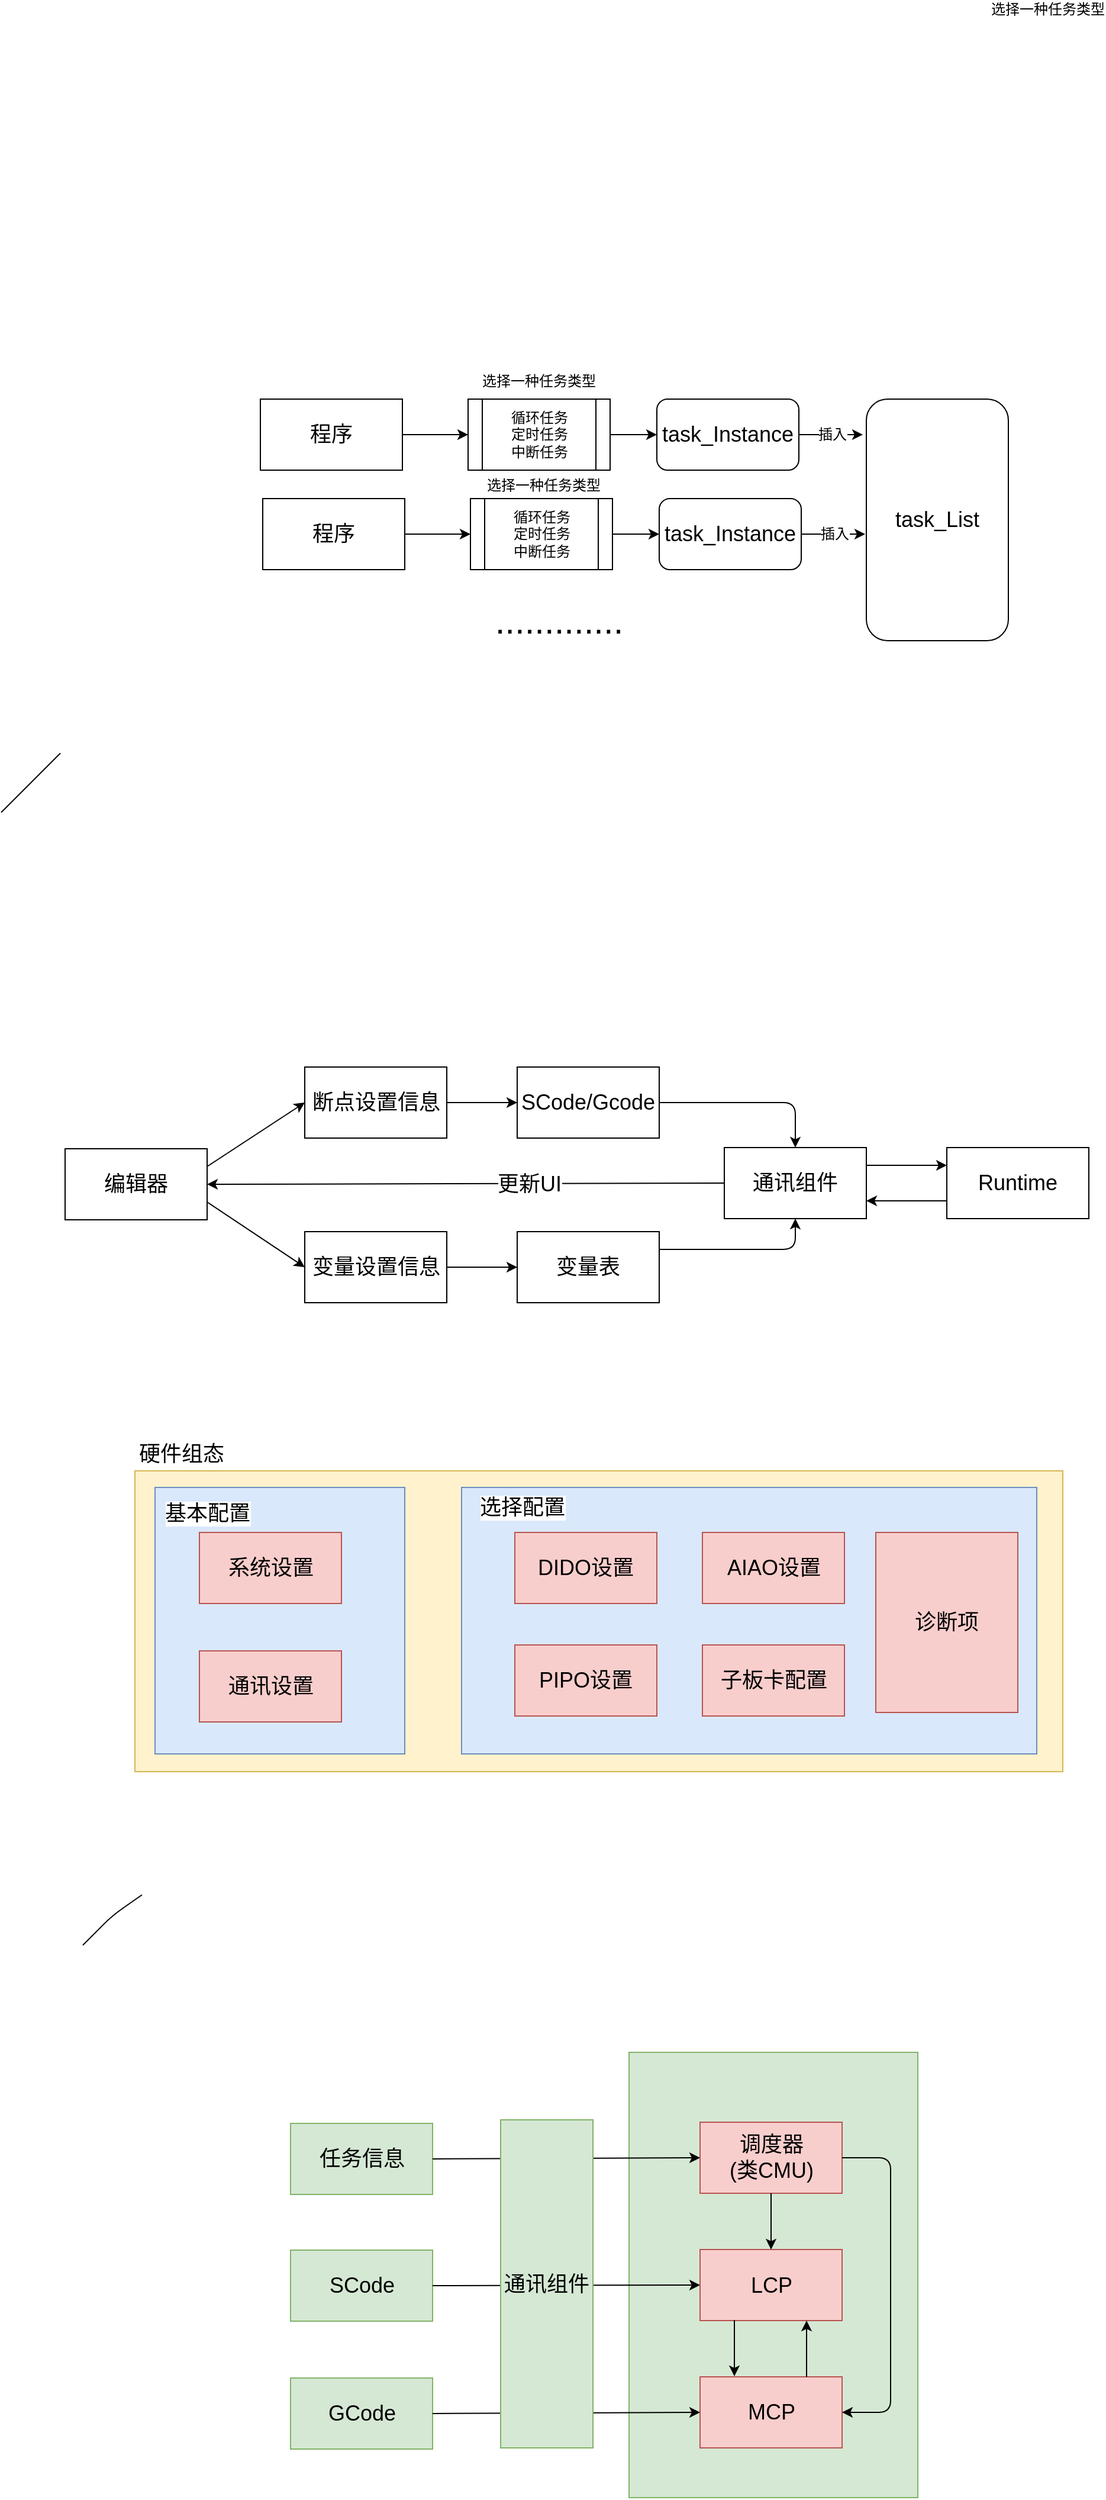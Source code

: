 <mxfile version="12.2.6" type="github" pages="1">
  <diagram id="iVK3ShdwLWbgninj1tHv" name="Page-1">
    <mxGraphModel dx="1488" dy="998" grid="0" gridSize="10" guides="1" tooltips="1" connect="1" arrows="1" fold="1" page="0" pageScale="1" pageWidth="827" pageHeight="1169" math="0" shadow="0">
      <root>
        <mxCell id="0"/>
        <mxCell id="1" parent="0"/>
        <mxCell id="r77TQMJBqD1MutyU2JvS-3" value="" style="rounded=0;whiteSpace=wrap;html=1;fillColor=#d5e8d4;strokeColor=#82b366;" vertex="1" parent="1">
          <mxGeometry x="269.5" y="1640" width="244" height="376" as="geometry"/>
        </mxCell>
        <mxCell id="p2M6NOosVOnFMMnS_r7A-87" value="" style="rounded=0;whiteSpace=wrap;html=1;fontSize=18;fillColor=#fff2cc;strokeColor=#d6b656;" parent="1" vertex="1">
          <mxGeometry x="-148" y="1149" width="784" height="254" as="geometry"/>
        </mxCell>
        <mxCell id="p2M6NOosVOnFMMnS_r7A-80" value="" style="rounded=0;whiteSpace=wrap;html=1;fontSize=18;fillColor=#dae8fc;strokeColor=#6c8ebf;" parent="1" vertex="1">
          <mxGeometry x="128" y="1163" width="486" height="225" as="geometry"/>
        </mxCell>
        <mxCell id="p2M6NOosVOnFMMnS_r7A-79" value="" style="rounded=0;whiteSpace=wrap;html=1;fontSize=18;fillColor=#dae8fc;strokeColor=#6c8ebf;" parent="1" vertex="1">
          <mxGeometry x="-131" y="1163" width="211" height="225" as="geometry"/>
        </mxCell>
        <mxCell id="p2M6NOosVOnFMMnS_r7A-1" value="&lt;font style=&quot;font-size: 18px;&quot;&gt;程序&lt;/font&gt;" style="rounded=0;whiteSpace=wrap;html=1;fontSize=18;" parent="1" vertex="1">
          <mxGeometry x="-42" y="244" width="120" height="60" as="geometry"/>
        </mxCell>
        <mxCell id="p2M6NOosVOnFMMnS_r7A-2" value="" style="endArrow=classic;html=1;exitX=1;exitY=0.5;exitDx=0;exitDy=0;entryX=0;entryY=0.5;entryDx=0;entryDy=0;" parent="1" source="p2M6NOosVOnFMMnS_r7A-11" target="p2M6NOosVOnFMMnS_r7A-5" edge="1">
          <mxGeometry width="50" height="50" relative="1" as="geometry">
            <mxPoint x="-42" y="375" as="sourcePoint"/>
            <mxPoint x="156" y="274" as="targetPoint"/>
          </mxGeometry>
        </mxCell>
        <mxCell id="p2M6NOosVOnFMMnS_r7A-5" value="task_Instance" style="rounded=1;whiteSpace=wrap;html=1;fontSize=18;" parent="1" vertex="1">
          <mxGeometry x="293" y="244" width="120" height="60" as="geometry"/>
        </mxCell>
        <mxCell id="p2M6NOosVOnFMMnS_r7A-11" value="&lt;div&gt;循环任务&lt;/div&gt;&lt;div&gt;定时任务&lt;/div&gt;&lt;div&gt;中断任务&lt;br&gt;&lt;/div&gt;" style="shape=process;whiteSpace=wrap;html=1;backgroundOutline=1;" parent="1" vertex="1">
          <mxGeometry x="133.5" y="244" width="120" height="60" as="geometry"/>
        </mxCell>
        <mxCell id="p2M6NOosVOnFMMnS_r7A-12" value="" style="endArrow=classic;html=1;exitX=1;exitY=0.5;exitDx=0;exitDy=0;entryX=0;entryY=0.5;entryDx=0;entryDy=0;" parent="1" source="p2M6NOosVOnFMMnS_r7A-1" target="p2M6NOosVOnFMMnS_r7A-11" edge="1">
          <mxGeometry width="50" height="50" relative="1" as="geometry">
            <mxPoint x="78" y="274" as="sourcePoint"/>
            <mxPoint x="217" y="274" as="targetPoint"/>
          </mxGeometry>
        </mxCell>
        <mxCell id="p2M6NOosVOnFMMnS_r7A-14" value="" style="endArrow=none;html=1;" parent="1" edge="1">
          <mxGeometry width="50" height="50" relative="1" as="geometry">
            <mxPoint x="-261" y="593" as="sourcePoint"/>
            <mxPoint x="-211" y="543" as="targetPoint"/>
          </mxGeometry>
        </mxCell>
        <mxCell id="p2M6NOosVOnFMMnS_r7A-16" value="选择一种任务类型" style="text;html=1;resizable=0;points=[];align=center;verticalAlign=middle;labelBackgroundColor=#ffffff;" parent="p2M6NOosVOnFMMnS_r7A-14" vertex="1" connectable="0">
          <mxGeometry x="0.5" y="4" relative="1" as="geometry">
            <mxPoint x="419.5" y="-324" as="offset"/>
          </mxGeometry>
        </mxCell>
        <mxCell id="p2M6NOosVOnFMMnS_r7A-37" value="&lt;font style=&quot;font-size: 30px&quot;&gt;.............&lt;/font&gt;" style="text;html=1;resizable=0;points=[];align=center;verticalAlign=middle;labelBackgroundColor=#ffffff;fontSize=18;" parent="p2M6NOosVOnFMMnS_r7A-14" vertex="1" connectable="0">
          <mxGeometry x="0.236" y="1" relative="1" as="geometry">
            <mxPoint x="441" y="-130.5" as="offset"/>
          </mxGeometry>
        </mxCell>
        <mxCell id="p2M6NOosVOnFMMnS_r7A-18" value="" style="endArrow=classic;html=1;exitX=1;exitY=0.5;exitDx=0;exitDy=0;" parent="1" edge="1">
          <mxGeometry width="50" height="50" relative="1" as="geometry">
            <mxPoint x="413.0" y="274" as="sourcePoint"/>
            <mxPoint x="467" y="274" as="targetPoint"/>
          </mxGeometry>
        </mxCell>
        <mxCell id="p2M6NOosVOnFMMnS_r7A-19" value="插入" style="text;html=1;resizable=0;points=[];align=center;verticalAlign=middle;labelBackgroundColor=#ffffff;" parent="p2M6NOosVOnFMMnS_r7A-18" vertex="1" connectable="0">
          <mxGeometry x="0.141" y="-1" relative="1" as="geometry">
            <mxPoint x="-3.5" y="-1" as="offset"/>
          </mxGeometry>
        </mxCell>
        <mxCell id="p2M6NOosVOnFMMnS_r7A-28" value="程序" style="rounded=0;whiteSpace=wrap;html=1;fontSize=18;" parent="1" vertex="1">
          <mxGeometry x="-40" y="328" width="120" height="60" as="geometry"/>
        </mxCell>
        <mxCell id="p2M6NOosVOnFMMnS_r7A-29" value="" style="endArrow=classic;html=1;exitX=1;exitY=0.5;exitDx=0;exitDy=0;entryX=0;entryY=0.5;entryDx=0;entryDy=0;" parent="1" source="p2M6NOosVOnFMMnS_r7A-31" target="p2M6NOosVOnFMMnS_r7A-30" edge="1">
          <mxGeometry width="50" height="50" relative="1" as="geometry">
            <mxPoint x="-40" y="459" as="sourcePoint"/>
            <mxPoint x="158" y="358" as="targetPoint"/>
          </mxGeometry>
        </mxCell>
        <mxCell id="p2M6NOosVOnFMMnS_r7A-30" value="task_Instance" style="rounded=1;whiteSpace=wrap;html=1;fontSize=18;" parent="1" vertex="1">
          <mxGeometry x="295" y="328" width="120" height="60" as="geometry"/>
        </mxCell>
        <mxCell id="p2M6NOosVOnFMMnS_r7A-31" value="&lt;div&gt;循环任务&lt;/div&gt;&lt;div&gt;定时任务&lt;/div&gt;&lt;div&gt;中断任务&lt;br&gt;&lt;/div&gt;" style="shape=process;whiteSpace=wrap;html=1;backgroundOutline=1;" parent="1" vertex="1">
          <mxGeometry x="135.5" y="328" width="120" height="60" as="geometry"/>
        </mxCell>
        <mxCell id="p2M6NOosVOnFMMnS_r7A-32" value="" style="endArrow=classic;html=1;exitX=1;exitY=0.5;exitDx=0;exitDy=0;entryX=0;entryY=0.5;entryDx=0;entryDy=0;" parent="1" source="p2M6NOosVOnFMMnS_r7A-28" target="p2M6NOosVOnFMMnS_r7A-31" edge="1">
          <mxGeometry width="50" height="50" relative="1" as="geometry">
            <mxPoint x="80" y="358" as="sourcePoint"/>
            <mxPoint x="219" y="358" as="targetPoint"/>
          </mxGeometry>
        </mxCell>
        <mxCell id="p2M6NOosVOnFMMnS_r7A-33" value="选择一种任务类型" style="text;html=1;resizable=0;points=[];align=center;verticalAlign=middle;labelBackgroundColor=#ffffff;" parent="1" vertex="1" connectable="0">
          <mxGeometry x="-80.779" y="560.122" as="geometry">
            <mxPoint x="278" y="-243" as="offset"/>
          </mxGeometry>
        </mxCell>
        <mxCell id="p2M6NOosVOnFMMnS_r7A-34" value="" style="endArrow=classic;html=1;exitX=1;exitY=0.5;exitDx=0;exitDy=0;" parent="1" edge="1">
          <mxGeometry width="50" height="50" relative="1" as="geometry">
            <mxPoint x="415.0" y="358.0" as="sourcePoint"/>
            <mxPoint x="469" y="358.0" as="targetPoint"/>
          </mxGeometry>
        </mxCell>
        <mxCell id="p2M6NOosVOnFMMnS_r7A-35" value="插入" style="text;html=1;resizable=0;points=[];align=center;verticalAlign=middle;labelBackgroundColor=#ffffff;" parent="p2M6NOosVOnFMMnS_r7A-34" vertex="1" connectable="0">
          <mxGeometry x="0.141" y="-1" relative="1" as="geometry">
            <mxPoint x="-3.5" y="-1" as="offset"/>
          </mxGeometry>
        </mxCell>
        <mxCell id="p2M6NOosVOnFMMnS_r7A-36" value="task_List" style="rounded=1;whiteSpace=wrap;html=1;fontSize=18;" parent="1" vertex="1">
          <mxGeometry x="470" y="244" width="120" height="204" as="geometry"/>
        </mxCell>
        <mxCell id="p2M6NOosVOnFMMnS_r7A-38" value="选择一种任务类型" style="text;html=1;resizable=0;points=[];align=center;verticalAlign=middle;labelBackgroundColor=#ffffff;" parent="1" vertex="1" connectable="0">
          <mxGeometry x="203.384" y="238.459" as="geometry">
            <mxPoint x="419.5" y="-324" as="offset"/>
          </mxGeometry>
        </mxCell>
        <mxCell id="p2M6NOosVOnFMMnS_r7A-39" value="选择一种任务类型" style="text;html=1;resizable=0;points=[];align=center;verticalAlign=middle;labelBackgroundColor=#ffffff;" parent="1" vertex="1" connectable="0">
          <mxGeometry x="203.384" y="238.459" as="geometry">
            <mxPoint x="419.5" y="-324" as="offset"/>
          </mxGeometry>
        </mxCell>
        <mxCell id="p2M6NOosVOnFMMnS_r7A-42" value="断点设置信息" style="rounded=0;whiteSpace=wrap;html=1;fontSize=18;" parent="1" vertex="1">
          <mxGeometry x="-4.5" y="808" width="120" height="60" as="geometry"/>
        </mxCell>
        <mxCell id="p2M6NOosVOnFMMnS_r7A-43" value="变量设置信息" style="rounded=0;whiteSpace=wrap;html=1;fontSize=18;" parent="1" vertex="1">
          <mxGeometry x="-4.5" y="947" width="120" height="60" as="geometry"/>
        </mxCell>
        <mxCell id="p2M6NOosVOnFMMnS_r7A-44" value="SCode/Gcode" style="rounded=0;whiteSpace=wrap;html=1;fontSize=18;" parent="1" vertex="1">
          <mxGeometry x="175" y="808" width="120" height="60" as="geometry"/>
        </mxCell>
        <mxCell id="p2M6NOosVOnFMMnS_r7A-45" value="变量表" style="rounded=0;whiteSpace=wrap;html=1;fontSize=18;" parent="1" vertex="1">
          <mxGeometry x="175" y="947" width="120" height="60" as="geometry"/>
        </mxCell>
        <mxCell id="p2M6NOosVOnFMMnS_r7A-46" value="通讯组件" style="rounded=0;whiteSpace=wrap;html=1;fontSize=18;" parent="1" vertex="1">
          <mxGeometry x="350" y="876" width="120" height="60" as="geometry"/>
        </mxCell>
        <mxCell id="p2M6NOosVOnFMMnS_r7A-47" value="Runtime" style="rounded=0;whiteSpace=wrap;html=1;fontSize=18;" parent="1" vertex="1">
          <mxGeometry x="538" y="876" width="120" height="60" as="geometry"/>
        </mxCell>
        <mxCell id="p2M6NOosVOnFMMnS_r7A-48" value="" style="endArrow=classic;html=1;fontSize=18;fontColor=#000000;exitX=1;exitY=0.5;exitDx=0;exitDy=0;entryX=0;entryY=0.5;entryDx=0;entryDy=0;" parent="1" source="p2M6NOosVOnFMMnS_r7A-42" target="p2M6NOosVOnFMMnS_r7A-44" edge="1">
          <mxGeometry width="50" height="50" relative="1" as="geometry">
            <mxPoint x="-31" y="1036" as="sourcePoint"/>
            <mxPoint x="19" y="986" as="targetPoint"/>
          </mxGeometry>
        </mxCell>
        <mxCell id="p2M6NOosVOnFMMnS_r7A-49" value="" style="endArrow=classic;html=1;fontSize=18;fontColor=#000000;exitX=1;exitY=0.5;exitDx=0;exitDy=0;" parent="1" source="p2M6NOosVOnFMMnS_r7A-43" target="p2M6NOosVOnFMMnS_r7A-45" edge="1">
          <mxGeometry width="50" height="50" relative="1" as="geometry">
            <mxPoint x="-31" y="1078" as="sourcePoint"/>
            <mxPoint x="19" y="1028" as="targetPoint"/>
          </mxGeometry>
        </mxCell>
        <mxCell id="p2M6NOosVOnFMMnS_r7A-50" value="" style="endArrow=classic;html=1;fontSize=18;fontColor=#000000;exitX=1;exitY=0.5;exitDx=0;exitDy=0;entryX=0.5;entryY=0;entryDx=0;entryDy=0;" parent="1" source="p2M6NOosVOnFMMnS_r7A-44" target="p2M6NOosVOnFMMnS_r7A-46" edge="1">
          <mxGeometry width="50" height="50" relative="1" as="geometry">
            <mxPoint x="125.5" y="848" as="sourcePoint"/>
            <mxPoint x="185" y="848" as="targetPoint"/>
            <Array as="points">
              <mxPoint x="410" y="838"/>
            </Array>
          </mxGeometry>
        </mxCell>
        <mxCell id="p2M6NOosVOnFMMnS_r7A-51" value="" style="endArrow=classic;html=1;fontSize=18;fontColor=#000000;exitX=1;exitY=0.25;exitDx=0;exitDy=0;entryX=0.5;entryY=1;entryDx=0;entryDy=0;" parent="1" source="p2M6NOosVOnFMMnS_r7A-45" target="p2M6NOosVOnFMMnS_r7A-46" edge="1">
          <mxGeometry width="50" height="50" relative="1" as="geometry">
            <mxPoint x="-31" y="1036" as="sourcePoint"/>
            <mxPoint x="19" y="986" as="targetPoint"/>
            <Array as="points">
              <mxPoint x="410" y="962"/>
            </Array>
          </mxGeometry>
        </mxCell>
        <mxCell id="p2M6NOosVOnFMMnS_r7A-53" value="" style="endArrow=classic;html=1;fontSize=18;fontColor=#000000;exitX=1;exitY=0.25;exitDx=0;exitDy=0;entryX=0;entryY=0.25;entryDx=0;entryDy=0;" parent="1" source="p2M6NOosVOnFMMnS_r7A-46" target="p2M6NOosVOnFMMnS_r7A-47" edge="1">
          <mxGeometry width="50" height="50" relative="1" as="geometry">
            <mxPoint x="-31" y="1036" as="sourcePoint"/>
            <mxPoint x="19" y="986" as="targetPoint"/>
          </mxGeometry>
        </mxCell>
        <mxCell id="p2M6NOosVOnFMMnS_r7A-54" value="" style="endArrow=classic;html=1;fontSize=18;fontColor=#000000;exitX=0;exitY=0.75;exitDx=0;exitDy=0;entryX=1;entryY=0.75;entryDx=0;entryDy=0;" parent="1" source="p2M6NOosVOnFMMnS_r7A-47" target="p2M6NOosVOnFMMnS_r7A-46" edge="1">
          <mxGeometry width="50" height="50" relative="1" as="geometry">
            <mxPoint x="480" y="897" as="sourcePoint"/>
            <mxPoint x="550" y="897" as="targetPoint"/>
          </mxGeometry>
        </mxCell>
        <mxCell id="p2M6NOosVOnFMMnS_r7A-59" value="编辑器" style="rounded=0;whiteSpace=wrap;html=1;fontSize=18;" parent="1" vertex="1">
          <mxGeometry x="-207" y="877" width="120" height="60" as="geometry"/>
        </mxCell>
        <mxCell id="p2M6NOosVOnFMMnS_r7A-61" value="" style="endArrow=classic;html=1;fontSize=18;fontColor=#000000;exitX=1;exitY=0.25;exitDx=0;exitDy=0;entryX=0;entryY=0.5;entryDx=0;entryDy=0;" parent="1" source="p2M6NOosVOnFMMnS_r7A-59" target="p2M6NOosVOnFMMnS_r7A-42" edge="1">
          <mxGeometry width="50" height="50" relative="1" as="geometry">
            <mxPoint x="305" y="972" as="sourcePoint"/>
            <mxPoint x="420" y="927" as="targetPoint"/>
            <Array as="points"/>
          </mxGeometry>
        </mxCell>
        <mxCell id="p2M6NOosVOnFMMnS_r7A-63" value="" style="endArrow=classic;html=1;fontSize=18;fontColor=#000000;exitX=1;exitY=0.75;exitDx=0;exitDy=0;entryX=0;entryY=0.5;entryDx=0;entryDy=0;" parent="1" source="p2M6NOosVOnFMMnS_r7A-59" target="p2M6NOosVOnFMMnS_r7A-43" edge="1">
          <mxGeometry width="50" height="50" relative="1" as="geometry">
            <mxPoint x="-77" y="902" as="sourcePoint"/>
            <mxPoint x="5.5" y="848" as="targetPoint"/>
            <Array as="points"/>
          </mxGeometry>
        </mxCell>
        <mxCell id="p2M6NOosVOnFMMnS_r7A-64" value="" style="endArrow=classic;html=1;fontSize=18;fontColor=#000000;exitX=0;exitY=0.5;exitDx=0;exitDy=0;entryX=1;entryY=0.5;entryDx=0;entryDy=0;" parent="1" source="p2M6NOosVOnFMMnS_r7A-46" target="p2M6NOosVOnFMMnS_r7A-59" edge="1">
          <mxGeometry width="50" height="50" relative="1" as="geometry">
            <mxPoint x="-261" y="1078" as="sourcePoint"/>
            <mxPoint x="-211" y="1028" as="targetPoint"/>
          </mxGeometry>
        </mxCell>
        <mxCell id="p2M6NOosVOnFMMnS_r7A-65" value="&lt;div&gt;更新UI&lt;/div&gt;" style="text;html=1;resizable=0;points=[];align=center;verticalAlign=middle;labelBackgroundColor=#ffffff;fontSize=18;fontColor=#000000;" parent="p2M6NOosVOnFMMnS_r7A-64" vertex="1" connectable="0">
          <mxGeometry x="-0.245" relative="1" as="geometry">
            <mxPoint as="offset"/>
          </mxGeometry>
        </mxCell>
        <mxCell id="p2M6NOosVOnFMMnS_r7A-67" value="通讯设置" style="rounded=0;whiteSpace=wrap;html=1;fontSize=18;fillColor=#f8cecc;strokeColor=#b85450;" parent="1" vertex="1">
          <mxGeometry x="-93.5" y="1301" width="120" height="60" as="geometry"/>
        </mxCell>
        <mxCell id="p2M6NOosVOnFMMnS_r7A-68" value="DIDO设置" style="rounded=0;whiteSpace=wrap;html=1;fontSize=18;fillColor=#f8cecc;strokeColor=#b85450;" parent="1" vertex="1">
          <mxGeometry x="173" y="1201" width="120" height="60" as="geometry"/>
        </mxCell>
        <mxCell id="p2M6NOosVOnFMMnS_r7A-69" value="PIPO设置" style="rounded=0;whiteSpace=wrap;html=1;fontSize=18;fillColor=#f8cecc;strokeColor=#b85450;" parent="1" vertex="1">
          <mxGeometry x="173" y="1296" width="120" height="60" as="geometry"/>
        </mxCell>
        <mxCell id="p2M6NOosVOnFMMnS_r7A-71" value="系统设置" style="rounded=0;whiteSpace=wrap;html=1;fontSize=18;fillColor=#f8cecc;strokeColor=#b85450;" parent="1" vertex="1">
          <mxGeometry x="-93.5" y="1201" width="120" height="60" as="geometry"/>
        </mxCell>
        <mxCell id="p2M6NOosVOnFMMnS_r7A-75" value="AIAO设置" style="rounded=0;whiteSpace=wrap;html=1;fontSize=18;fillColor=#f8cecc;strokeColor=#b85450;" parent="1" vertex="1">
          <mxGeometry x="331.5" y="1201" width="120" height="60" as="geometry"/>
        </mxCell>
        <mxCell id="p2M6NOosVOnFMMnS_r7A-76" value="子板卡配置" style="rounded=0;whiteSpace=wrap;html=1;fontSize=18;fillColor=#f8cecc;strokeColor=#b85450;" parent="1" vertex="1">
          <mxGeometry x="331.5" y="1296" width="120" height="60" as="geometry"/>
        </mxCell>
        <mxCell id="p2M6NOosVOnFMMnS_r7A-81" value="" style="endArrow=none;html=1;fontSize=18;fontColor=#000000;" parent="1" edge="1">
          <mxGeometry width="50" height="50" relative="1" as="geometry">
            <mxPoint x="-192" y="1549.5" as="sourcePoint"/>
            <mxPoint x="-142" y="1507" as="targetPoint"/>
            <Array as="points">
              <mxPoint x="-167" y="1524.5"/>
            </Array>
          </mxGeometry>
        </mxCell>
        <mxCell id="p2M6NOosVOnFMMnS_r7A-82" value="基本配置" style="text;html=1;resizable=0;points=[];align=center;verticalAlign=middle;labelBackgroundColor=#ffffff;fontSize=18;fontColor=#000000;" parent="p2M6NOosVOnFMMnS_r7A-81" vertex="1" connectable="0">
          <mxGeometry x="0.741" relative="1" as="geometry">
            <mxPoint x="61.5" y="-327" as="offset"/>
          </mxGeometry>
        </mxCell>
        <mxCell id="p2M6NOosVOnFMMnS_r7A-85" value="选择配置" style="text;html=1;resizable=0;points=[];align=center;verticalAlign=middle;labelBackgroundColor=#ffffff;fontSize=18;fontColor=#000000;" parent="p2M6NOosVOnFMMnS_r7A-81" vertex="1" connectable="0">
          <mxGeometry x="0.834" relative="1" as="geometry">
            <mxPoint x="325.5" y="-330.5" as="offset"/>
          </mxGeometry>
        </mxCell>
        <mxCell id="p2M6NOosVOnFMMnS_r7A-88" value="硬件组态" style="text;html=1;resizable=0;points=[];align=center;verticalAlign=middle;labelBackgroundColor=#ffffff;fontSize=18;fontColor=#000000;" parent="p2M6NOosVOnFMMnS_r7A-81" vertex="1" connectable="0">
          <mxGeometry x="0.812" y="1" relative="1" as="geometry">
            <mxPoint x="39" y="-375.5" as="offset"/>
          </mxGeometry>
        </mxCell>
        <mxCell id="p2M6NOosVOnFMMnS_r7A-90" value="诊断项" style="rounded=0;whiteSpace=wrap;html=1;fontSize=18;fillColor=#f8cecc;strokeColor=#b85450;" parent="1" vertex="1">
          <mxGeometry x="478" y="1201" width="120" height="152" as="geometry"/>
        </mxCell>
        <mxCell id="p2M6NOosVOnFMMnS_r7A-93" value="SCode" style="rounded=0;whiteSpace=wrap;html=1;fontSize=18;fillColor=#d5e8d4;strokeColor=#82b366;" parent="1" vertex="1">
          <mxGeometry x="-16.5" y="1807" width="120" height="60" as="geometry"/>
        </mxCell>
        <mxCell id="p2M6NOosVOnFMMnS_r7A-94" value="GCode" style="rounded=0;whiteSpace=wrap;html=1;fontSize=18;fillColor=#d5e8d4;strokeColor=#82b366;" parent="1" vertex="1">
          <mxGeometry x="-16.5" y="1915" width="120" height="60" as="geometry"/>
        </mxCell>
        <mxCell id="p2M6NOosVOnFMMnS_r7A-95" value="任务信息" style="rounded=0;whiteSpace=wrap;html=1;fontSize=18;fillColor=#d5e8d4;strokeColor=#82b366;" parent="1" vertex="1">
          <mxGeometry x="-16.5" y="1700" width="120" height="60" as="geometry"/>
        </mxCell>
        <mxCell id="p2M6NOosVOnFMMnS_r7A-96" value="&lt;div&gt;调度器&lt;/div&gt;&lt;div&gt;(类CMU)&lt;br&gt;&lt;/div&gt;" style="rounded=0;whiteSpace=wrap;html=1;fontSize=18;fillColor=#f8cecc;strokeColor=#b85450;" parent="1" vertex="1">
          <mxGeometry x="329.5" y="1699" width="120" height="60" as="geometry"/>
        </mxCell>
        <mxCell id="p2M6NOosVOnFMMnS_r7A-97" value="LCP" style="rounded=0;whiteSpace=wrap;html=1;fontSize=18;fillColor=#f8cecc;strokeColor=#b85450;" parent="1" vertex="1">
          <mxGeometry x="329.5" y="1806.5" width="120" height="60" as="geometry"/>
        </mxCell>
        <mxCell id="p2M6NOosVOnFMMnS_r7A-98" value="MCP" style="rounded=0;whiteSpace=wrap;html=1;fontSize=18;fillColor=#f8cecc;strokeColor=#b85450;" parent="1" vertex="1">
          <mxGeometry x="329.5" y="1914" width="120" height="60" as="geometry"/>
        </mxCell>
        <mxCell id="p2M6NOosVOnFMMnS_r7A-99" value="" style="endArrow=classic;html=1;fontSize=18;fontColor=#000000;exitX=1;exitY=0.5;exitDx=0;exitDy=0;entryX=0;entryY=0.5;entryDx=0;entryDy=0;" parent="1" source="p2M6NOosVOnFMMnS_r7A-95" target="p2M6NOosVOnFMMnS_r7A-96" edge="1">
          <mxGeometry width="50" height="50" relative="1" as="geometry">
            <mxPoint x="-216" y="2046" as="sourcePoint"/>
            <mxPoint x="-166" y="1996" as="targetPoint"/>
          </mxGeometry>
        </mxCell>
        <mxCell id="p2M6NOosVOnFMMnS_r7A-102" value="" style="endArrow=classic;html=1;fontSize=18;fontColor=#000000;exitX=1;exitY=0.5;exitDx=0;exitDy=0;entryX=0;entryY=0.5;entryDx=0;entryDy=0;" parent="1" source="p2M6NOosVOnFMMnS_r7A-93" target="p2M6NOosVOnFMMnS_r7A-97" edge="1">
          <mxGeometry width="50" height="50" relative="1" as="geometry">
            <mxPoint x="113.5" y="1740" as="sourcePoint"/>
            <mxPoint x="305" y="1740" as="targetPoint"/>
          </mxGeometry>
        </mxCell>
        <mxCell id="p2M6NOosVOnFMMnS_r7A-103" value="" style="endArrow=classic;html=1;fontSize=18;fontColor=#000000;exitX=1;exitY=0.5;exitDx=0;exitDy=0;entryX=0;entryY=0.5;entryDx=0;entryDy=0;" parent="1" source="p2M6NOosVOnFMMnS_r7A-94" target="p2M6NOosVOnFMMnS_r7A-98" edge="1">
          <mxGeometry width="50" height="50" relative="1" as="geometry">
            <mxPoint x="123.5" y="1750" as="sourcePoint"/>
            <mxPoint x="315" y="1750" as="targetPoint"/>
          </mxGeometry>
        </mxCell>
        <mxCell id="p2M6NOosVOnFMMnS_r7A-101" value="通讯组件" style="rounded=0;whiteSpace=wrap;html=1;fontSize=18;fillColor=#d5e8d4;strokeColor=#82b366;" parent="1" vertex="1">
          <mxGeometry x="161" y="1697" width="78" height="277" as="geometry"/>
        </mxCell>
        <mxCell id="p2M6NOosVOnFMMnS_r7A-104" value="" style="endArrow=classic;html=1;fontSize=18;fontColor=#000000;exitX=0.5;exitY=1;exitDx=0;exitDy=0;entryX=0.5;entryY=0;entryDx=0;entryDy=0;" parent="1" source="p2M6NOosVOnFMMnS_r7A-96" target="p2M6NOosVOnFMMnS_r7A-97" edge="1">
          <mxGeometry width="50" height="50" relative="1" as="geometry">
            <mxPoint x="600.5" y="1828" as="sourcePoint"/>
            <mxPoint x="650.5" y="1778" as="targetPoint"/>
          </mxGeometry>
        </mxCell>
        <mxCell id="p2M6NOosVOnFMMnS_r7A-105" value="" style="endArrow=classic;html=1;fontSize=18;fontColor=#000000;exitX=1;exitY=0.5;exitDx=0;exitDy=0;entryX=1;entryY=0.5;entryDx=0;entryDy=0;" parent="1" source="p2M6NOosVOnFMMnS_r7A-96" target="p2M6NOosVOnFMMnS_r7A-98" edge="1">
          <mxGeometry width="50" height="50" relative="1" as="geometry">
            <mxPoint x="399.5" y="1769" as="sourcePoint"/>
            <mxPoint x="399.5" y="1816.5" as="targetPoint"/>
            <Array as="points">
              <mxPoint x="490.5" y="1729"/>
              <mxPoint x="490.5" y="1944"/>
            </Array>
          </mxGeometry>
        </mxCell>
        <mxCell id="r77TQMJBqD1MutyU2JvS-1" value="" style="endArrow=classic;html=1;fontSize=18;fontColor=#000000;exitX=0.5;exitY=1;exitDx=0;exitDy=0;entryX=0.5;entryY=0;entryDx=0;entryDy=0;" edge="1" parent="1">
          <mxGeometry width="50" height="50" relative="1" as="geometry">
            <mxPoint x="358.5" y="1866" as="sourcePoint"/>
            <mxPoint x="358.5" y="1913.5" as="targetPoint"/>
          </mxGeometry>
        </mxCell>
        <mxCell id="r77TQMJBqD1MutyU2JvS-2" value="" style="endArrow=classic;html=1;exitX=0.75;exitY=0;exitDx=0;exitDy=0;entryX=0.75;entryY=1;entryDx=0;entryDy=0;" edge="1" parent="1" source="p2M6NOosVOnFMMnS_r7A-98" target="p2M6NOosVOnFMMnS_r7A-97">
          <mxGeometry width="50" height="50" relative="1" as="geometry">
            <mxPoint x="-210.5" y="2045" as="sourcePoint"/>
            <mxPoint x="-160.5" y="1995" as="targetPoint"/>
          </mxGeometry>
        </mxCell>
      </root>
    </mxGraphModel>
  </diagram>
</mxfile>
